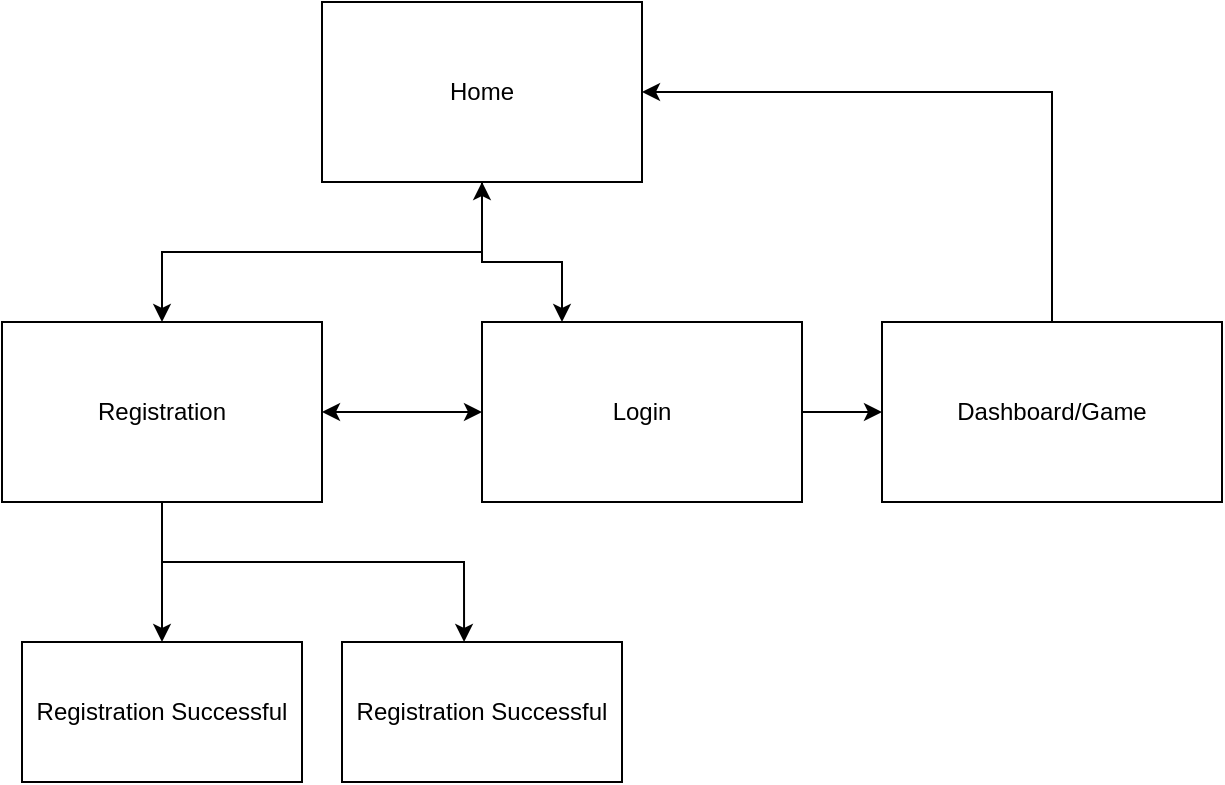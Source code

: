 <mxfile version="22.1.2" type="device">
  <diagram id="C5RBs43oDa-KdzZeNtuy" name="Page-1">
    <mxGraphModel dx="1581" dy="1160" grid="0" gridSize="10" guides="1" tooltips="1" connect="1" arrows="1" fold="1" page="1" pageScale="1" pageWidth="827" pageHeight="1169" math="0" shadow="0">
      <root>
        <mxCell id="WIyWlLk6GJQsqaUBKTNV-0" />
        <mxCell id="WIyWlLk6GJQsqaUBKTNV-1" parent="WIyWlLk6GJQsqaUBKTNV-0" />
        <mxCell id="UaWVsgcgr2ZTSUxqNNhl-1" style="edgeStyle=orthogonalEdgeStyle;rounded=0;orthogonalLoop=1;jettySize=auto;html=1;exitX=0.75;exitY=1;exitDx=0;exitDy=0;entryX=0.25;entryY=0;entryDx=0;entryDy=0;" parent="WIyWlLk6GJQsqaUBKTNV-1" source="d-Dt7KaOgUAtG0jb1Png-0" target="d-Dt7KaOgUAtG0jb1Png-1" edge="1">
          <mxGeometry relative="1" as="geometry">
            <Array as="points">
              <mxPoint x="280" y="130" />
              <mxPoint x="280" y="170" />
              <mxPoint x="320" y="170" />
            </Array>
          </mxGeometry>
        </mxCell>
        <mxCell id="d-Dt7KaOgUAtG0jb1Png-0" value="Home" style="rounded=0;whiteSpace=wrap;html=1;" parent="WIyWlLk6GJQsqaUBKTNV-1" vertex="1">
          <mxGeometry x="200" y="40" width="160" height="90" as="geometry" />
        </mxCell>
        <mxCell id="d-Dt7KaOgUAtG0jb1Png-6" value="" style="edgeStyle=orthogonalEdgeStyle;rounded=0;orthogonalLoop=1;jettySize=auto;html=1;startArrow=classic;startFill=1;" parent="WIyWlLk6GJQsqaUBKTNV-1" source="d-Dt7KaOgUAtG0jb1Png-1" target="d-Dt7KaOgUAtG0jb1Png-2" edge="1">
          <mxGeometry relative="1" as="geometry" />
        </mxCell>
        <mxCell id="UaWVsgcgr2ZTSUxqNNhl-2" style="edgeStyle=orthogonalEdgeStyle;rounded=0;orthogonalLoop=1;jettySize=auto;html=1;exitX=1;exitY=0.5;exitDx=0;exitDy=0;" parent="WIyWlLk6GJQsqaUBKTNV-1" source="d-Dt7KaOgUAtG0jb1Png-1" edge="1">
          <mxGeometry relative="1" as="geometry">
            <mxPoint x="480" y="245" as="targetPoint" />
          </mxGeometry>
        </mxCell>
        <mxCell id="d-Dt7KaOgUAtG0jb1Png-1" value="Login" style="rounded=0;whiteSpace=wrap;html=1;" parent="WIyWlLk6GJQsqaUBKTNV-1" vertex="1">
          <mxGeometry x="280" y="200" width="160" height="90" as="geometry" />
        </mxCell>
        <mxCell id="O5TXG2-tfOyk_aVU_c-P-1" style="edgeStyle=orthogonalEdgeStyle;rounded=0;orthogonalLoop=1;jettySize=auto;html=1;entryX=0.5;entryY=1;entryDx=0;entryDy=0;startArrow=classic;startFill=1;" parent="WIyWlLk6GJQsqaUBKTNV-1" source="d-Dt7KaOgUAtG0jb1Png-2" target="d-Dt7KaOgUAtG0jb1Png-0" edge="1">
          <mxGeometry relative="1" as="geometry" />
        </mxCell>
        <mxCell id="O5TXG2-tfOyk_aVU_c-P-4" style="edgeStyle=orthogonalEdgeStyle;rounded=0;orthogonalLoop=1;jettySize=auto;html=1;" parent="WIyWlLk6GJQsqaUBKTNV-1" source="d-Dt7KaOgUAtG0jb1Png-2" target="O5TXG2-tfOyk_aVU_c-P-2" edge="1">
          <mxGeometry relative="1" as="geometry" />
        </mxCell>
        <mxCell id="d-Dt7KaOgUAtG0jb1Png-2" value="Registration" style="rounded=0;whiteSpace=wrap;html=1;" parent="WIyWlLk6GJQsqaUBKTNV-1" vertex="1">
          <mxGeometry x="40" y="200" width="160" height="90" as="geometry" />
        </mxCell>
        <mxCell id="U6ifVdmBOxjywdoL5EMA-2" style="edgeStyle=orthogonalEdgeStyle;rounded=0;orthogonalLoop=1;jettySize=auto;html=1;exitX=0.5;exitY=0;exitDx=0;exitDy=0;entryX=1;entryY=0.5;entryDx=0;entryDy=0;" parent="WIyWlLk6GJQsqaUBKTNV-1" source="O5TXG2-tfOyk_aVU_c-P-0" target="d-Dt7KaOgUAtG0jb1Png-0" edge="1">
          <mxGeometry relative="1" as="geometry" />
        </mxCell>
        <mxCell id="O5TXG2-tfOyk_aVU_c-P-0" value="Dashboard/Game" style="rounded=0;whiteSpace=wrap;html=1;" parent="WIyWlLk6GJQsqaUBKTNV-1" vertex="1">
          <mxGeometry x="480" y="200" width="170" height="90" as="geometry" />
        </mxCell>
        <mxCell id="O5TXG2-tfOyk_aVU_c-P-2" value="Registration Successful" style="rounded=0;whiteSpace=wrap;html=1;" parent="WIyWlLk6GJQsqaUBKTNV-1" vertex="1">
          <mxGeometry x="50" y="360" width="140" height="70" as="geometry" />
        </mxCell>
        <mxCell id="O5TXG2-tfOyk_aVU_c-P-3" value="Registration Successful" style="rounded=0;whiteSpace=wrap;html=1;" parent="WIyWlLk6GJQsqaUBKTNV-1" vertex="1">
          <mxGeometry x="210" y="360" width="140" height="70" as="geometry" />
        </mxCell>
        <mxCell id="O5TXG2-tfOyk_aVU_c-P-5" style="edgeStyle=orthogonalEdgeStyle;rounded=0;orthogonalLoop=1;jettySize=auto;html=1;entryX=0.436;entryY=0;entryDx=0;entryDy=0;entryPerimeter=0;" parent="WIyWlLk6GJQsqaUBKTNV-1" source="d-Dt7KaOgUAtG0jb1Png-2" target="O5TXG2-tfOyk_aVU_c-P-3" edge="1">
          <mxGeometry relative="1" as="geometry">
            <Array as="points">
              <mxPoint x="120" y="320" />
              <mxPoint x="271" y="320" />
            </Array>
          </mxGeometry>
        </mxCell>
      </root>
    </mxGraphModel>
  </diagram>
</mxfile>
